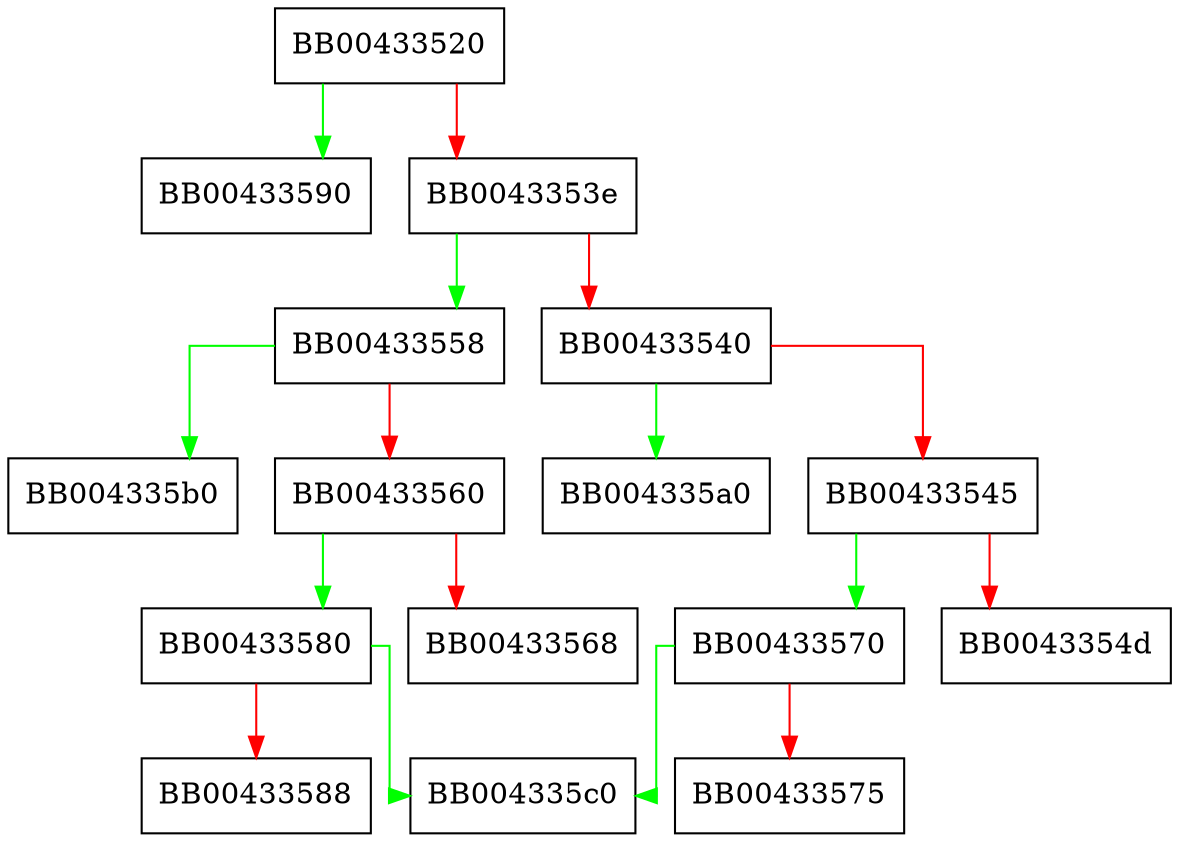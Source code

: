 digraph do_keyop {
  node [shape="box"];
  graph [splines=ortho];
  BB00433520 -> BB00433590 [color="green"];
  BB00433520 -> BB0043353e [color="red"];
  BB0043353e -> BB00433558 [color="green"];
  BB0043353e -> BB00433540 [color="red"];
  BB00433540 -> BB004335a0 [color="green"];
  BB00433540 -> BB00433545 [color="red"];
  BB00433545 -> BB00433570 [color="green"];
  BB00433545 -> BB0043354d [color="red"];
  BB00433558 -> BB004335b0 [color="green"];
  BB00433558 -> BB00433560 [color="red"];
  BB00433560 -> BB00433580 [color="green"];
  BB00433560 -> BB00433568 [color="red"];
  BB00433570 -> BB004335c0 [color="green"];
  BB00433570 -> BB00433575 [color="red"];
  BB00433580 -> BB004335c0 [color="green"];
  BB00433580 -> BB00433588 [color="red"];
}